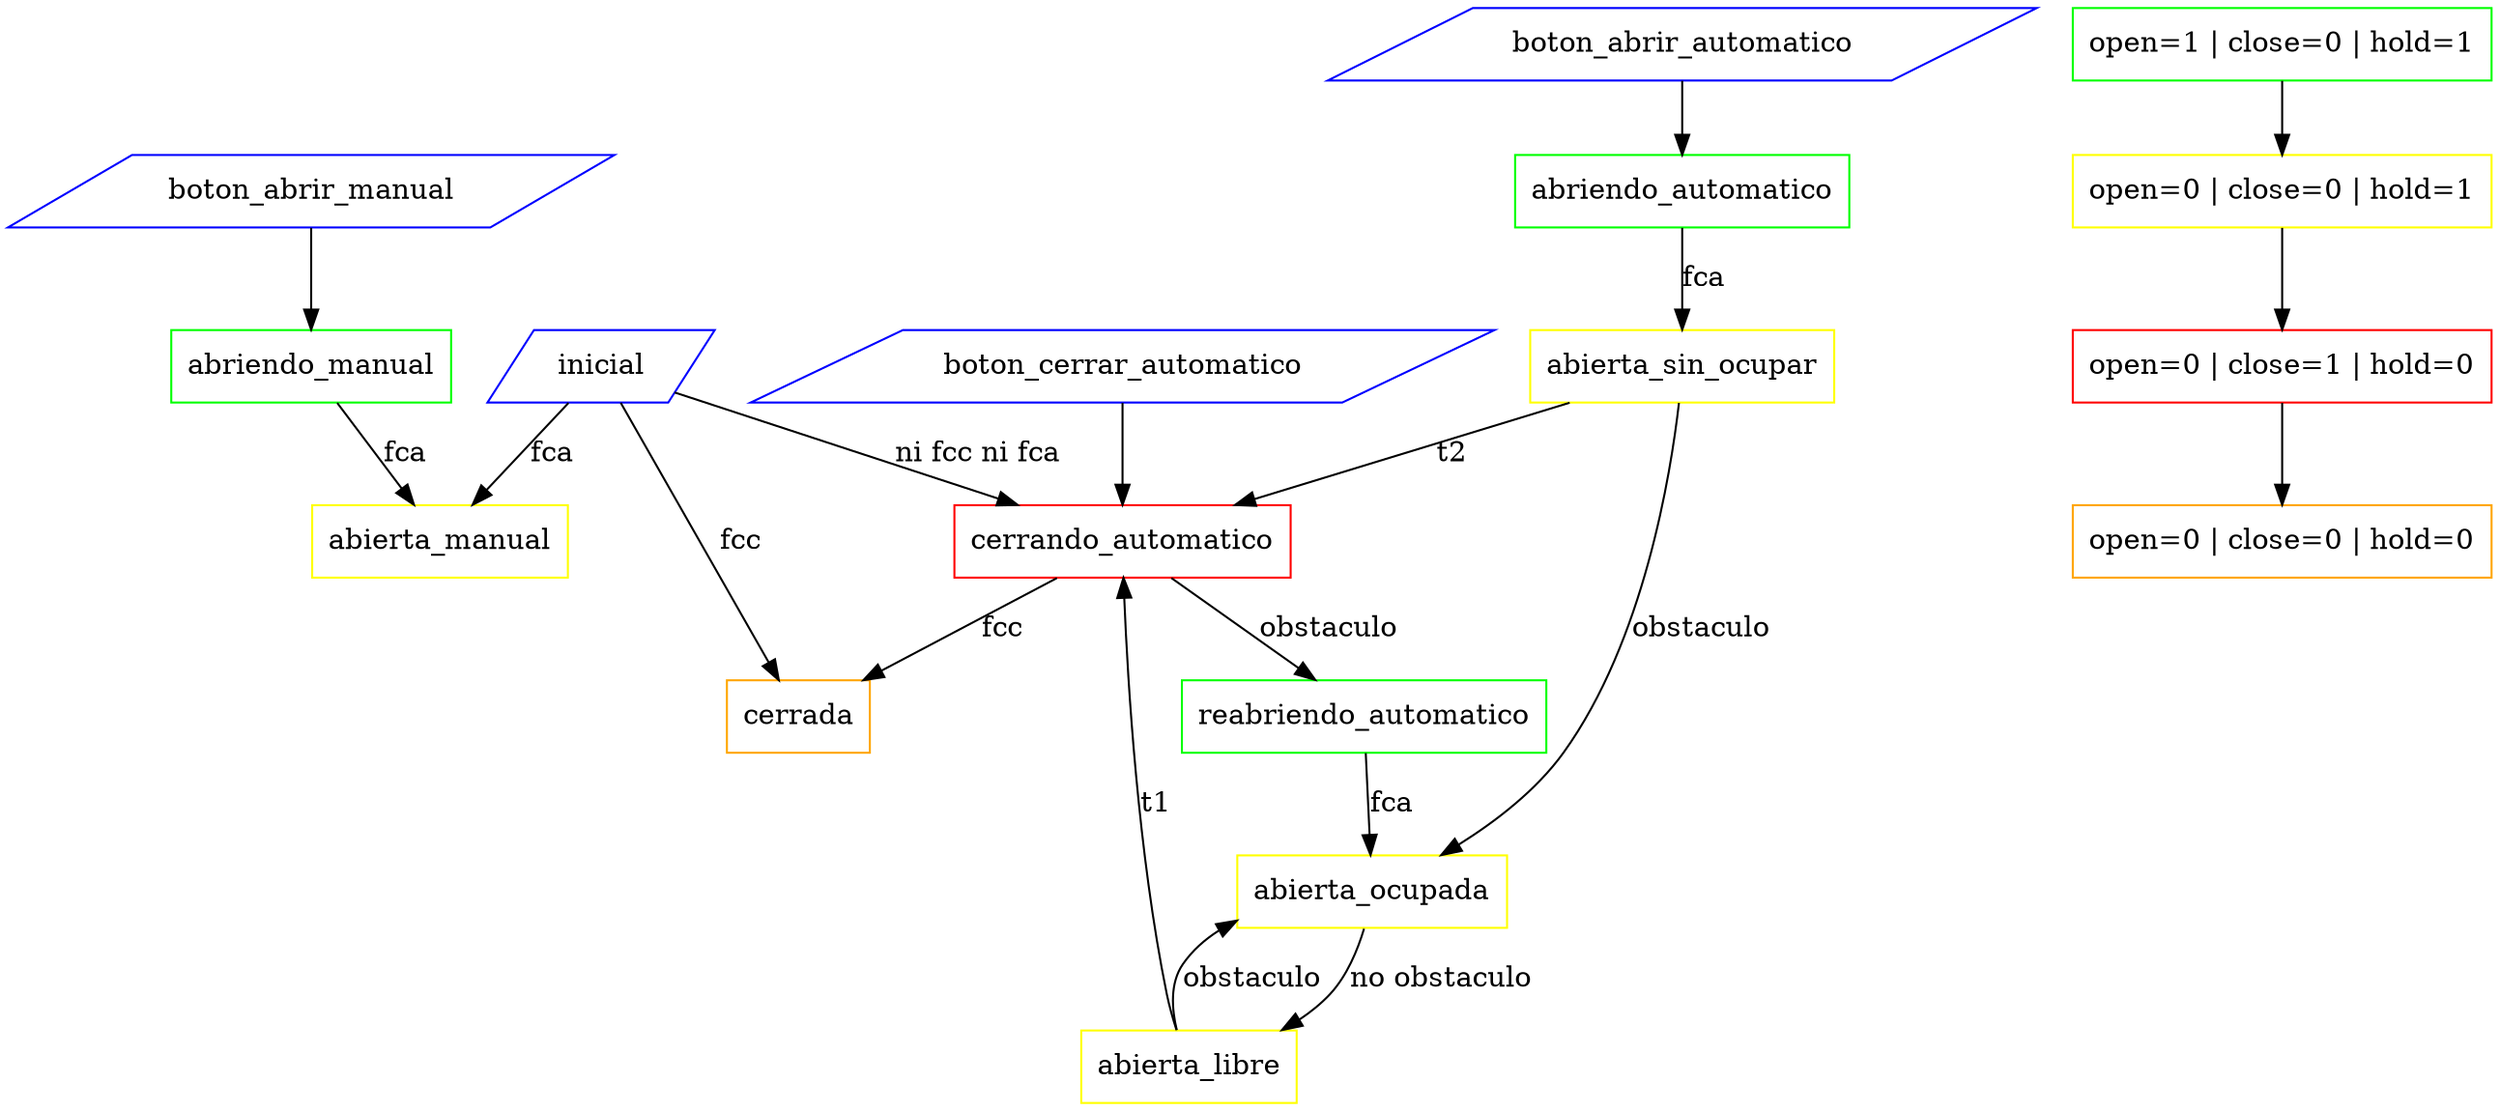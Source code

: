 digraph G {

    { 
        inicial [shape=parallelogram color=blue]
        boton_cerrar_automatico [shape=parallelogram color=blue]
        boton_abrir_automatico [shape=parallelogram color=blue]
        boton_abrir_manual [shape=parallelogram color=blue]
        abriendo_automatico [shape=box color=green]
        reabriendo_automatico [shape=box color=green]
        abriendo_manual [shape=box color=green]
        abierta_manual [shape=box color=yellow]
        abierta_libre [shape=box color=yellow]
        abierta_ocupada [shape=box color=yellow]
        abierta_sin_ocupar [shape=box color=yellow]
        cerrando_automatico [shape=box color=red]
        cerrada [shape=box color=orange]
        "open=1 | close=0 | hold=1" [shape=box color=green]
        "open=0 | close=0 | hold=1" [shape=box color=yellow]
        "open=0 | close=1 | hold=0" [shape=box color=red]
        "open=0 | close=0 | hold=0" [shape=box color=orange]
    }

    boton_cerrar_automatico -> cerrando_automatico
    boton_abrir_automatico -> abriendo_automatico
    boton_abrir_manual -> abriendo_manual

    inicial -> cerrada [label="fcc"]
    inicial -> abierta_manual [label="fca"]
    inicial -> cerrando_automatico [label="ni fcc ni fca"]
    abriendo_automatico -> abierta_sin_ocupar [label="fca"]
    reabriendo_automatico -> abierta_ocupada [label="fca"]
    abierta_sin_ocupar -> abierta_ocupada [label="obstaculo"]
    abierta_sin_ocupar -> cerrando_automatico [label="t2"]
    abierta_ocupada -> abierta_libre [label="no obstaculo"]
    abierta_libre -> abierta_ocupada [label="obstaculo"]
    abierta_libre -> cerrando_automatico [label="t1"]
    cerrando_automatico -> reabriendo_automatico [label="obstaculo"]
    cerrando_automatico -> cerrada [label="fcc"]
    abriendo_manual -> abierta_manual [label="fca"]

    "open=1 | close=0 | hold=1" -> "open=0 | close=0 | hold=1"
    "open=0 | close=0 | hold=1" -> "open=0 | close=1 | hold=0"
    "open=0 | close=1 | hold=0" -> "open=0 | close=0 | hold=0"
}
